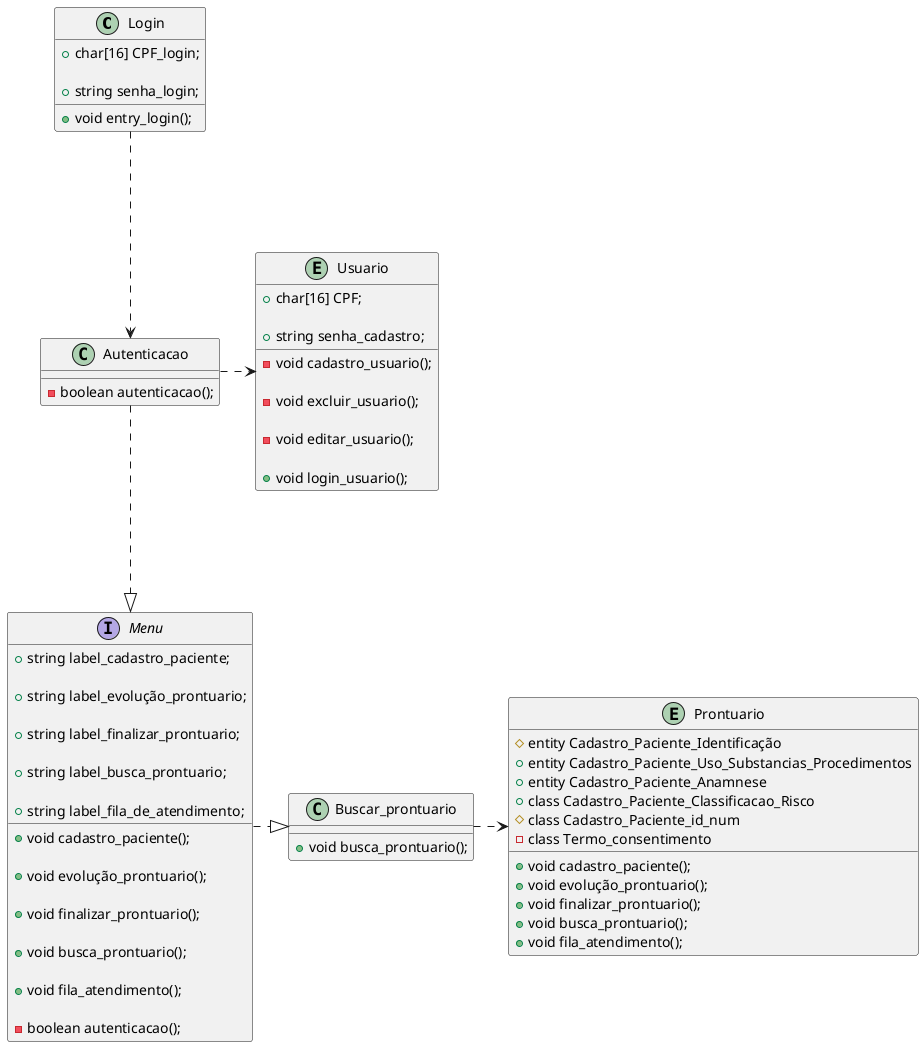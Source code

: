 @startuml Diagrama de Classe Busca Prontuário 


class "Login"
{
    +char[16] CPF_login;

    +string senha_login;

    +void entry_login();

}

class "Autenticacao"
{
    -boolean autenticacao();

}

entity "Usuario"
{
    +char[16] CPF;
    
    +string senha_cadastro;

    -void cadastro_usuario();
    
    -void excluir_usuario();

    -void editar_usuario();
    
    +void login_usuario(); 
}

interface "Menu"
{
    +string label_cadastro_paciente;

    +string label_evolução_prontuario;
    
    +string label_finalizar_prontuario;
    
    +string label_busca_prontuario;
    
    +string label_fila_de_atendimento;

    +void cadastro_paciente();
    
    +void evolução_prontuario();
    
    +void finalizar_prontuario();
    
    +void busca_prontuario();
    
    +void fila_atendimento();
    
    -boolean autenticacao();

}


class Buscar_prontuario
{
    +void busca_prontuario();
} 

entity Prontuario
{
    #entity Cadastro_Paciente_Identificação
    +entity Cadastro_Paciente_Uso_Substancias_Procedimentos
    +entity Cadastro_Paciente_Anamnese
    +class Cadastro_Paciente_Classificacao_Risco
    #class Cadastro_Paciente_id_num
    -class Termo_consentimento

    +void cadastro_paciente();
    +void evolução_prontuario();
    +void finalizar_prontuario();
    +void busca_prontuario();
    +void fila_atendimento();

    
}





Login -down..>Autenticacao
Autenticacao -right..>Usuario
Autenticacao -down..|>Menu
Menu -right..|>Buscar_prontuario
Buscar_prontuario -right..>Prontuario





@enduml 